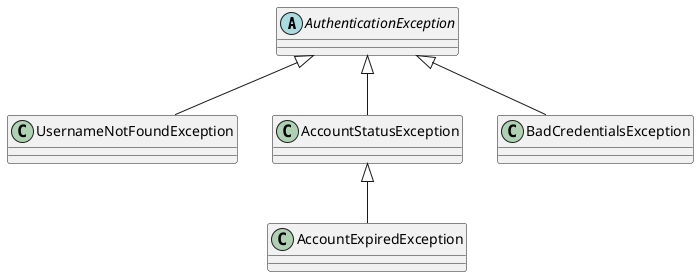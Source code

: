 @startuml
'https://plantuml.com/class-diagram

abstract class AuthenticationException
class UsernameNotFoundException
class AccountStatusException
class BadCredentialsException
class AccountExpiredException


AuthenticationException <|-- UsernameNotFoundException
AuthenticationException <|-- AccountStatusException
AccountStatusException <|-- AccountExpiredException
AuthenticationException <|-- BadCredentialsException

@enduml